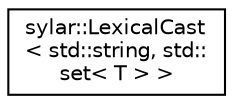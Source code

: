 digraph "类继承关系图"
{
 // LATEX_PDF_SIZE
  edge [fontname="Helvetica",fontsize="10",labelfontname="Helvetica",labelfontsize="10"];
  node [fontname="Helvetica",fontsize="10",shape=record];
  rankdir="LR";
  Node0 [label="sylar::LexicalCast\l\< std::string, std::\lset\< T \> \>",height=0.2,width=0.4,color="black", fillcolor="white", style="filled",URL="$classsylar_1_1LexicalCast_3_01std_1_1string_00_01std_1_1set_3_01T_01_4_01_4.html",tooltip="类型转换模板类片特化(YAML String 转换成 std::set<T>)"];
}
